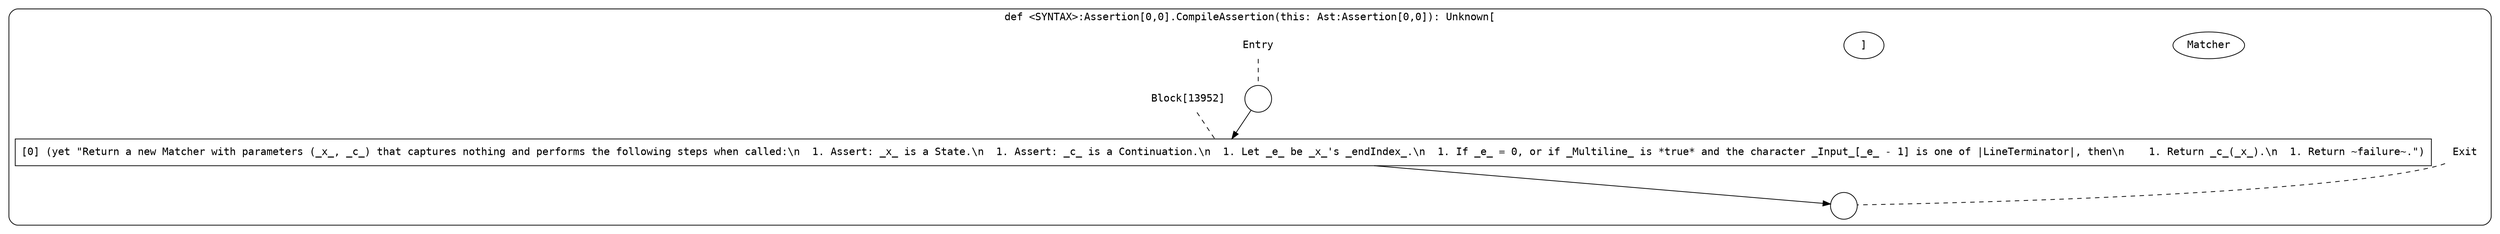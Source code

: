 digraph {
  graph [fontname = "Consolas"]
  node [fontname = "Consolas"]
  edge [fontname = "Consolas"]
  subgraph cluster2250 {
    label = "def <SYNTAX>:Assertion[0,0].CompileAssertion(this: Ast:Assertion[0,0]): Unknown["Matcher"]"
    style = rounded
    cluster2250_entry_name [shape=none, label=<<font color="black">Entry</font>>]
    cluster2250_entry_name -> cluster2250_entry [arrowhead=none, color="black", style=dashed]
    cluster2250_entry [shape=circle label=" " color="black" fillcolor="white" style=filled]
    cluster2250_entry -> node13952 [color="black"]
    cluster2250_exit_name [shape=none, label=<<font color="black">Exit</font>>]
    cluster2250_exit_name -> cluster2250_exit [arrowhead=none, color="black", style=dashed]
    cluster2250_exit [shape=circle label=" " color="black" fillcolor="white" style=filled]
    node13952_name [shape=none, label=<<font color="black">Block[13952]</font>>]
    node13952_name -> node13952 [arrowhead=none, color="black", style=dashed]
    node13952 [shape=box, label=<<font color="black">[0] (yet &quot;Return a new Matcher with parameters (_x_, _c_) that captures nothing and performs the following steps when called:\n  1. Assert: _x_ is a State.\n  1. Assert: _c_ is a Continuation.\n  1. Let _e_ be _x_'s _endIndex_.\n  1. If _e_ = 0, or if _Multiline_ is *true* and the character _Input_[_e_ - 1] is one of |LineTerminator|, then\n    1. Return _c_(_x_).\n  1. Return ~failure~.&quot;)<BR ALIGN="LEFT"/></font>> color="black" fillcolor="white", style=filled]
    node13952 -> cluster2250_exit [color="black"]
  }
}